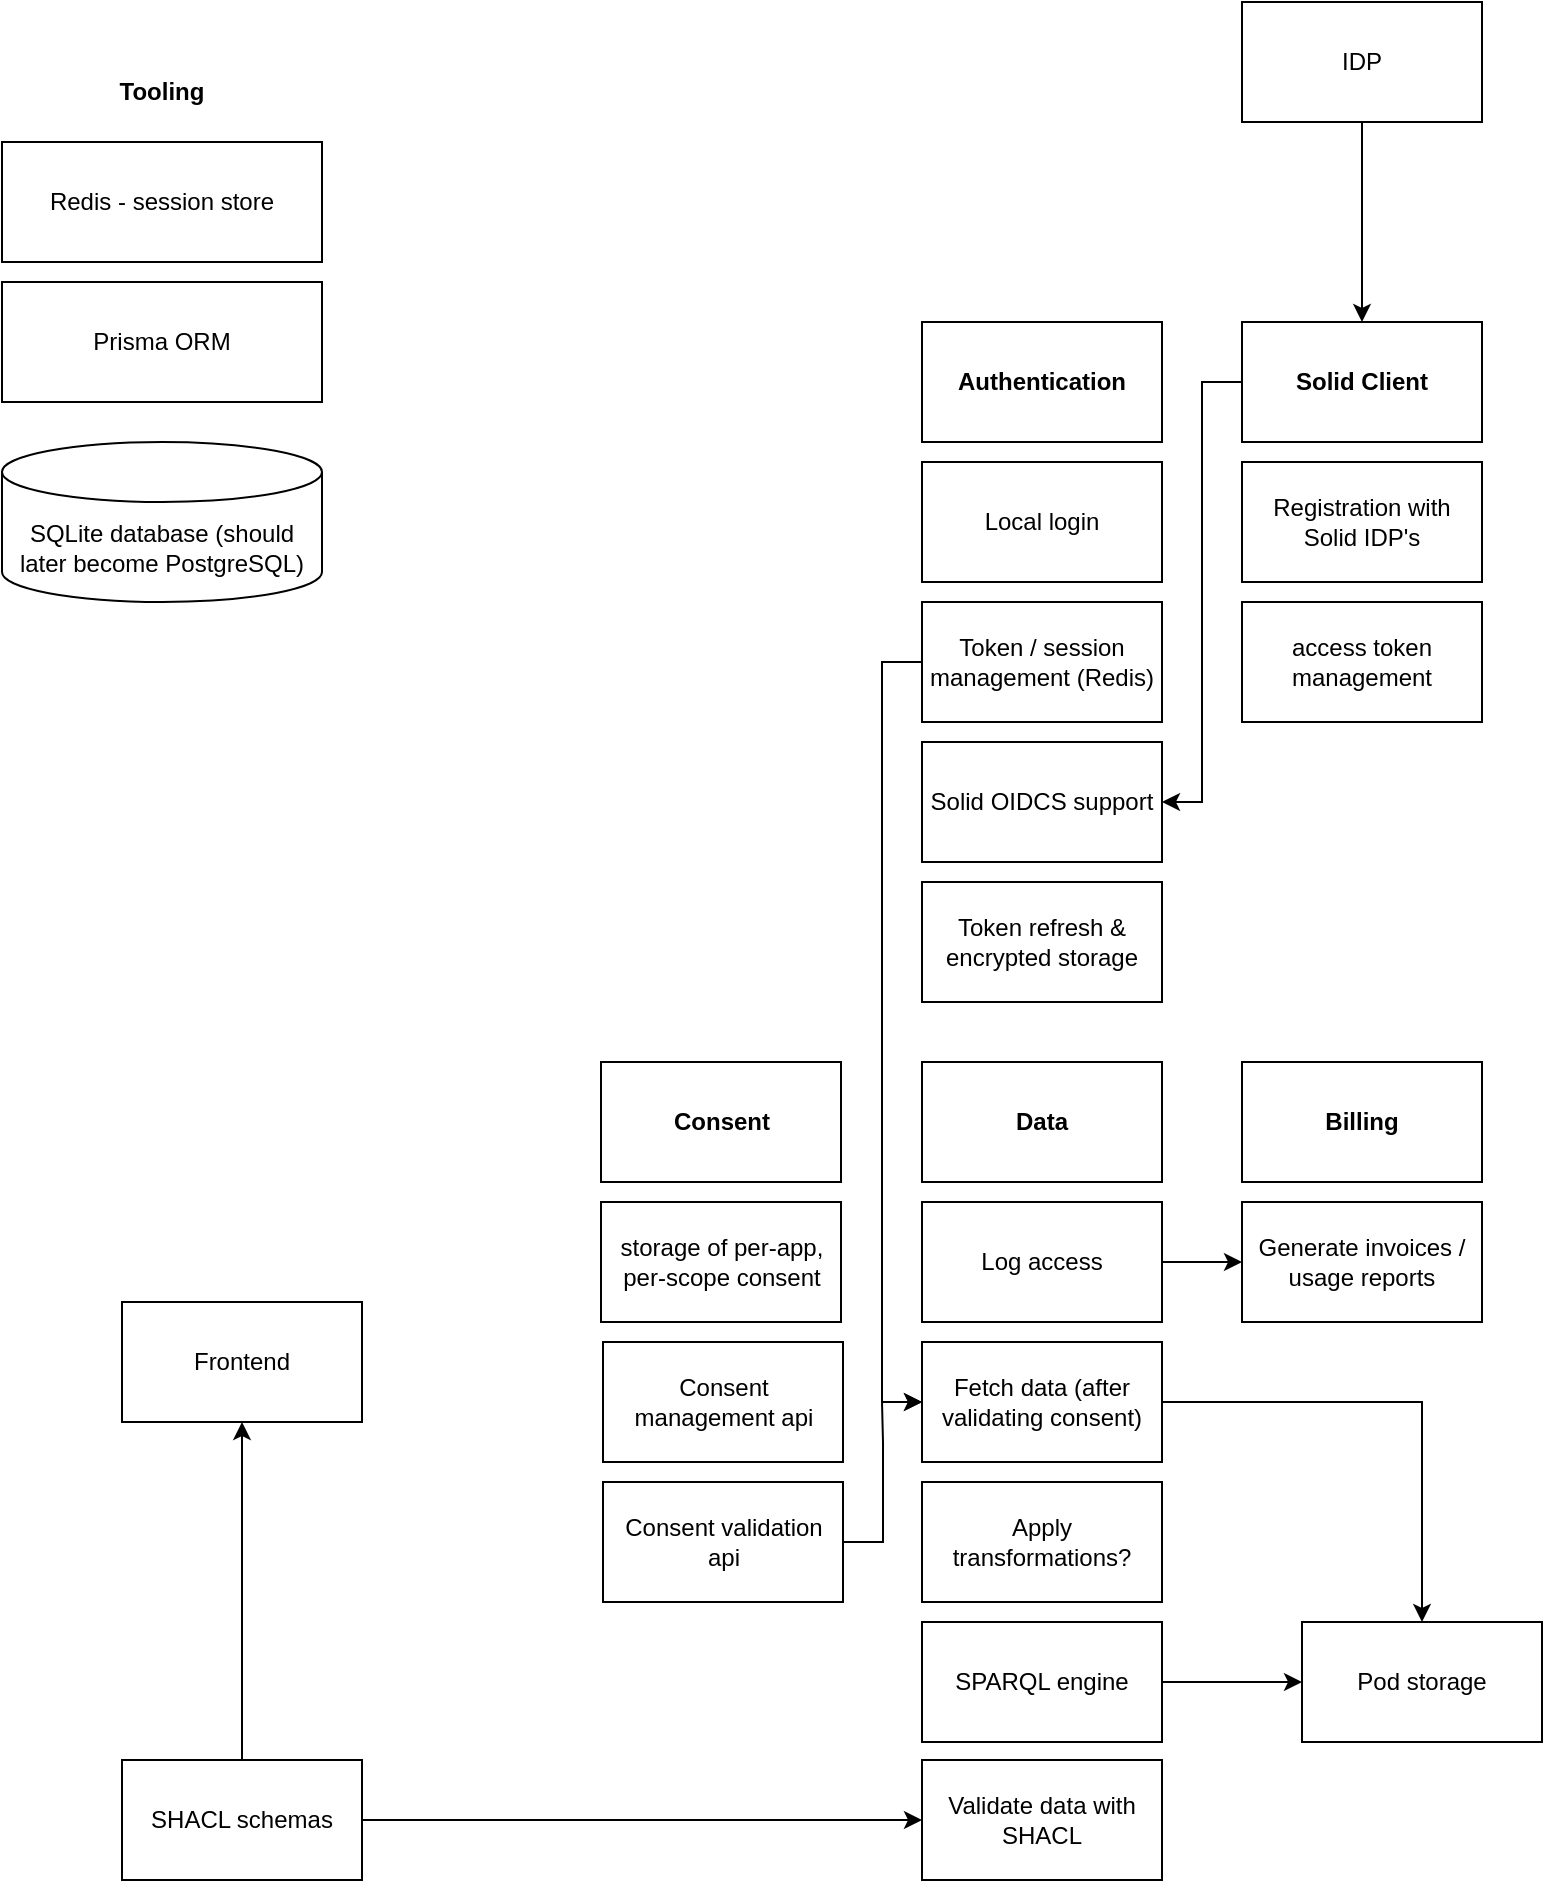 <mxfile version="26.2.14">
  <diagram name="Page-1" id="VX3iC5EDTyKNFHSvkUT_">
    <mxGraphModel dx="1562" dy="959" grid="1" gridSize="10" guides="1" tooltips="1" connect="1" arrows="1" fold="1" page="1" pageScale="1" pageWidth="827" pageHeight="1169" math="0" shadow="0">
      <root>
        <mxCell id="0" />
        <mxCell id="1" parent="0" />
        <mxCell id="in8Sy7QU9RQO7cuSoBUc-3" value="Redis - session store" style="rounded=0;whiteSpace=wrap;html=1;" parent="1" vertex="1">
          <mxGeometry x="40" y="260" width="160" height="60" as="geometry" />
        </mxCell>
        <mxCell id="in8Sy7QU9RQO7cuSoBUc-4" value="Prisma ORM" style="rounded=0;whiteSpace=wrap;html=1;" parent="1" vertex="1">
          <mxGeometry x="40" y="330" width="160" height="60" as="geometry" />
        </mxCell>
        <mxCell id="in8Sy7QU9RQO7cuSoBUc-50" style="edgeStyle=orthogonalEdgeStyle;rounded=0;orthogonalLoop=1;jettySize=auto;html=1;exitX=0.5;exitY=1;exitDx=0;exitDy=0;entryX=0.5;entryY=0;entryDx=0;entryDy=0;" parent="1" source="in8Sy7QU9RQO7cuSoBUc-7" target="in8Sy7QU9RQO7cuSoBUc-19" edge="1">
          <mxGeometry relative="1" as="geometry" />
        </mxCell>
        <mxCell id="in8Sy7QU9RQO7cuSoBUc-7" value="IDP" style="rounded=0;whiteSpace=wrap;html=1;" parent="1" vertex="1">
          <mxGeometry x="660" y="190" width="120" height="60" as="geometry" />
        </mxCell>
        <mxCell id="in8Sy7QU9RQO7cuSoBUc-8" value="Frontend" style="rounded=0;whiteSpace=wrap;html=1;" parent="1" vertex="1">
          <mxGeometry x="100" y="840" width="120" height="60" as="geometry" />
        </mxCell>
        <mxCell id="in8Sy7QU9RQO7cuSoBUc-9" value="Validate data with SHACL" style="rounded=0;whiteSpace=wrap;html=1;" parent="1" vertex="1">
          <mxGeometry x="500" y="1069" width="120" height="60" as="geometry" />
        </mxCell>
        <mxCell id="in8Sy7QU9RQO7cuSoBUc-46" style="edgeStyle=orthogonalEdgeStyle;rounded=0;orthogonalLoop=1;jettySize=auto;html=1;" parent="1" source="in8Sy7QU9RQO7cuSoBUc-10" target="in8Sy7QU9RQO7cuSoBUc-9" edge="1">
          <mxGeometry relative="1" as="geometry" />
        </mxCell>
        <mxCell id="in8Sy7QU9RQO7cuSoBUc-47" style="edgeStyle=orthogonalEdgeStyle;rounded=0;orthogonalLoop=1;jettySize=auto;html=1;" parent="1" source="in8Sy7QU9RQO7cuSoBUc-10" target="in8Sy7QU9RQO7cuSoBUc-8" edge="1">
          <mxGeometry relative="1" as="geometry" />
        </mxCell>
        <mxCell id="in8Sy7QU9RQO7cuSoBUc-10" value="SHACL schemas" style="rounded=0;whiteSpace=wrap;html=1;" parent="1" vertex="1">
          <mxGeometry x="100" y="1069" width="120" height="60" as="geometry" />
        </mxCell>
        <mxCell id="in8Sy7QU9RQO7cuSoBUc-14" value="Authentication" style="rounded=0;whiteSpace=wrap;html=1;fontStyle=1" parent="1" vertex="1">
          <mxGeometry x="500" y="350" width="120" height="60" as="geometry" />
        </mxCell>
        <mxCell id="in8Sy7QU9RQO7cuSoBUc-15" value="Local login" style="rounded=0;whiteSpace=wrap;html=1;" parent="1" vertex="1">
          <mxGeometry x="500" y="420" width="120" height="60" as="geometry" />
        </mxCell>
        <mxCell id="in8Sy7QU9RQO7cuSoBUc-41" style="edgeStyle=orthogonalEdgeStyle;rounded=0;orthogonalLoop=1;jettySize=auto;html=1;entryX=0;entryY=0.5;entryDx=0;entryDy=0;" parent="1" source="in8Sy7QU9RQO7cuSoBUc-16" target="in8Sy7QU9RQO7cuSoBUc-28" edge="1">
          <mxGeometry relative="1" as="geometry">
            <mxPoint x="480" y="860" as="targetPoint" />
            <Array as="points">
              <mxPoint x="480" y="520" />
              <mxPoint x="480" y="890" />
            </Array>
          </mxGeometry>
        </mxCell>
        <mxCell id="in8Sy7QU9RQO7cuSoBUc-16" value="Token / session management (Redis)" style="rounded=0;whiteSpace=wrap;html=1;" parent="1" vertex="1">
          <mxGeometry x="500" y="490" width="120" height="60" as="geometry" />
        </mxCell>
        <mxCell id="in8Sy7QU9RQO7cuSoBUc-17" value="Solid OIDCS support" style="rounded=0;whiteSpace=wrap;html=1;" parent="1" vertex="1">
          <mxGeometry x="500" y="560" width="120" height="60" as="geometry" />
        </mxCell>
        <mxCell id="in8Sy7QU9RQO7cuSoBUc-18" value="Token refresh &amp;amp; encrypted storage" style="rounded=0;whiteSpace=wrap;html=1;" parent="1" vertex="1">
          <mxGeometry x="500" y="630" width="120" height="60" as="geometry" />
        </mxCell>
        <mxCell id="in8Sy7QU9RQO7cuSoBUc-43" style="edgeStyle=orthogonalEdgeStyle;rounded=0;orthogonalLoop=1;jettySize=auto;html=1;entryX=1;entryY=0.5;entryDx=0;entryDy=0;" parent="1" source="in8Sy7QU9RQO7cuSoBUc-19" target="in8Sy7QU9RQO7cuSoBUc-17" edge="1">
          <mxGeometry relative="1" as="geometry" />
        </mxCell>
        <mxCell id="in8Sy7QU9RQO7cuSoBUc-19" value="Solid Client" style="rounded=0;whiteSpace=wrap;html=1;fontStyle=1" parent="1" vertex="1">
          <mxGeometry x="660" y="350" width="120" height="60" as="geometry" />
        </mxCell>
        <mxCell id="in8Sy7QU9RQO7cuSoBUc-20" value="Registration with Solid IDP&#39;s" style="rounded=0;whiteSpace=wrap;html=1;" parent="1" vertex="1">
          <mxGeometry x="660" y="420" width="120" height="60" as="geometry" />
        </mxCell>
        <mxCell id="in8Sy7QU9RQO7cuSoBUc-21" value="access token management" style="rounded=0;whiteSpace=wrap;html=1;" parent="1" vertex="1">
          <mxGeometry x="660" y="490" width="120" height="60" as="geometry" />
        </mxCell>
        <mxCell id="in8Sy7QU9RQO7cuSoBUc-23" value="Consent" style="rounded=0;whiteSpace=wrap;html=1;fontStyle=1" parent="1" vertex="1">
          <mxGeometry x="339.5" y="720" width="120" height="60" as="geometry" />
        </mxCell>
        <mxCell id="in8Sy7QU9RQO7cuSoBUc-24" value="storage of per-app, per-scope consent" style="rounded=0;whiteSpace=wrap;html=1;" parent="1" vertex="1">
          <mxGeometry x="339.5" y="790" width="120" height="60" as="geometry" />
        </mxCell>
        <mxCell id="in8Sy7QU9RQO7cuSoBUc-25" value="Consent management api" style="rounded=0;whiteSpace=wrap;html=1;" parent="1" vertex="1">
          <mxGeometry x="340.5" y="860" width="120" height="60" as="geometry" />
        </mxCell>
        <mxCell id="in8Sy7QU9RQO7cuSoBUc-36" style="edgeStyle=orthogonalEdgeStyle;rounded=0;orthogonalLoop=1;jettySize=auto;html=1;entryX=0;entryY=0.5;entryDx=0;entryDy=0;" parent="1" source="in8Sy7QU9RQO7cuSoBUc-26" target="in8Sy7QU9RQO7cuSoBUc-28" edge="1">
          <mxGeometry relative="1" as="geometry" />
        </mxCell>
        <mxCell id="in8Sy7QU9RQO7cuSoBUc-26" value="Consent validation api" style="rounded=0;whiteSpace=wrap;html=1;" parent="1" vertex="1">
          <mxGeometry x="340.5" y="930" width="120" height="60" as="geometry" />
        </mxCell>
        <mxCell id="in8Sy7QU9RQO7cuSoBUc-27" value="Data" style="rounded=0;whiteSpace=wrap;html=1;fontStyle=1" parent="1" vertex="1">
          <mxGeometry x="500" y="720" width="120" height="60" as="geometry" />
        </mxCell>
        <mxCell id="in8Sy7QU9RQO7cuSoBUc-53" style="edgeStyle=orthogonalEdgeStyle;rounded=0;orthogonalLoop=1;jettySize=auto;html=1;entryX=0.5;entryY=0;entryDx=0;entryDy=0;" parent="1" source="in8Sy7QU9RQO7cuSoBUc-28" target="in8Sy7QU9RQO7cuSoBUc-51" edge="1">
          <mxGeometry relative="1" as="geometry">
            <Array as="points">
              <mxPoint x="750" y="890" />
            </Array>
          </mxGeometry>
        </mxCell>
        <mxCell id="in8Sy7QU9RQO7cuSoBUc-28" value="Fetch data (after validating consent)" style="rounded=0;whiteSpace=wrap;html=1;" parent="1" vertex="1">
          <mxGeometry x="500" y="860" width="120" height="60" as="geometry" />
        </mxCell>
        <mxCell id="in8Sy7QU9RQO7cuSoBUc-38" style="edgeStyle=orthogonalEdgeStyle;rounded=0;orthogonalLoop=1;jettySize=auto;html=1;exitX=1;exitY=0.5;exitDx=0;exitDy=0;entryX=0;entryY=0.5;entryDx=0;entryDy=0;" parent="1" source="in8Sy7QU9RQO7cuSoBUc-29" target="in8Sy7QU9RQO7cuSoBUc-34" edge="1">
          <mxGeometry relative="1" as="geometry" />
        </mxCell>
        <mxCell id="in8Sy7QU9RQO7cuSoBUc-29" value="Log access" style="rounded=0;whiteSpace=wrap;html=1;fontStyle=0" parent="1" vertex="1">
          <mxGeometry x="500" y="790" width="120" height="60" as="geometry" />
        </mxCell>
        <mxCell id="in8Sy7QU9RQO7cuSoBUc-30" value="Apply transformations?" style="rounded=0;whiteSpace=wrap;html=1;" parent="1" vertex="1">
          <mxGeometry x="500" y="930" width="120" height="60" as="geometry" />
        </mxCell>
        <mxCell id="in8Sy7QU9RQO7cuSoBUc-52" style="edgeStyle=orthogonalEdgeStyle;rounded=0;orthogonalLoop=1;jettySize=auto;html=1;entryX=0;entryY=0.5;entryDx=0;entryDy=0;" parent="1" source="in8Sy7QU9RQO7cuSoBUc-31" target="in8Sy7QU9RQO7cuSoBUc-51" edge="1">
          <mxGeometry relative="1" as="geometry" />
        </mxCell>
        <mxCell id="in8Sy7QU9RQO7cuSoBUc-31" value="SPARQL engine" style="rounded=0;whiteSpace=wrap;html=1;" parent="1" vertex="1">
          <mxGeometry x="500" y="1000" width="120" height="60" as="geometry" />
        </mxCell>
        <mxCell id="in8Sy7QU9RQO7cuSoBUc-32" value="Billing" style="rounded=0;whiteSpace=wrap;html=1;fontStyle=1" parent="1" vertex="1">
          <mxGeometry x="660" y="720" width="120" height="60" as="geometry" />
        </mxCell>
        <mxCell id="in8Sy7QU9RQO7cuSoBUc-34" value="Generate invoices / usage reports" style="rounded=0;whiteSpace=wrap;html=1;" parent="1" vertex="1">
          <mxGeometry x="660" y="790" width="120" height="60" as="geometry" />
        </mxCell>
        <mxCell id="in8Sy7QU9RQO7cuSoBUc-44" value="SQLite database (should later become PostgreSQL)" style="shape=cylinder3;whiteSpace=wrap;html=1;boundedLbl=1;backgroundOutline=1;size=15;" parent="1" vertex="1">
          <mxGeometry x="40" y="410" width="160" height="80" as="geometry" />
        </mxCell>
        <mxCell id="in8Sy7QU9RQO7cuSoBUc-51" value="Pod storage" style="rounded=0;whiteSpace=wrap;html=1;" parent="1" vertex="1">
          <mxGeometry x="690" y="1000" width="120" height="60" as="geometry" />
        </mxCell>
        <mxCell id="in8Sy7QU9RQO7cuSoBUc-54" value="Tooling" style="text;html=1;align=center;verticalAlign=middle;whiteSpace=wrap;rounded=0;fontStyle=1" parent="1" vertex="1">
          <mxGeometry x="90" y="220" width="60" height="30" as="geometry" />
        </mxCell>
      </root>
    </mxGraphModel>
  </diagram>
</mxfile>
